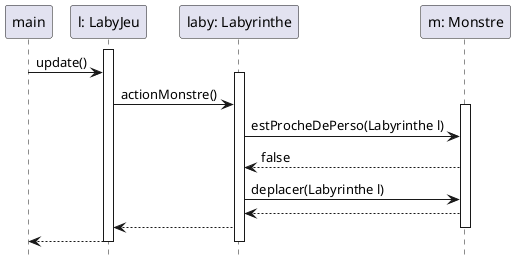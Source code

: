 @startuml
hide footbox

participant "main" as m
participant "l: LabyJeu" as lj
participant "laby: Labyrinthe" as lb
participant "m: Monstre" as ms
activate lj
m -> lj : update()

activate lb
lj -> lb : actionMonstre()
activate ms
lb -> ms : estProcheDePerso(Labyrinthe l)
ms --> lb : false


lb -> ms : deplacer(Labyrinthe l)


ms --> lb


lb --> lj
deactivate ms

lj --> m
deactivate lb
deactivate lj
@enduml
